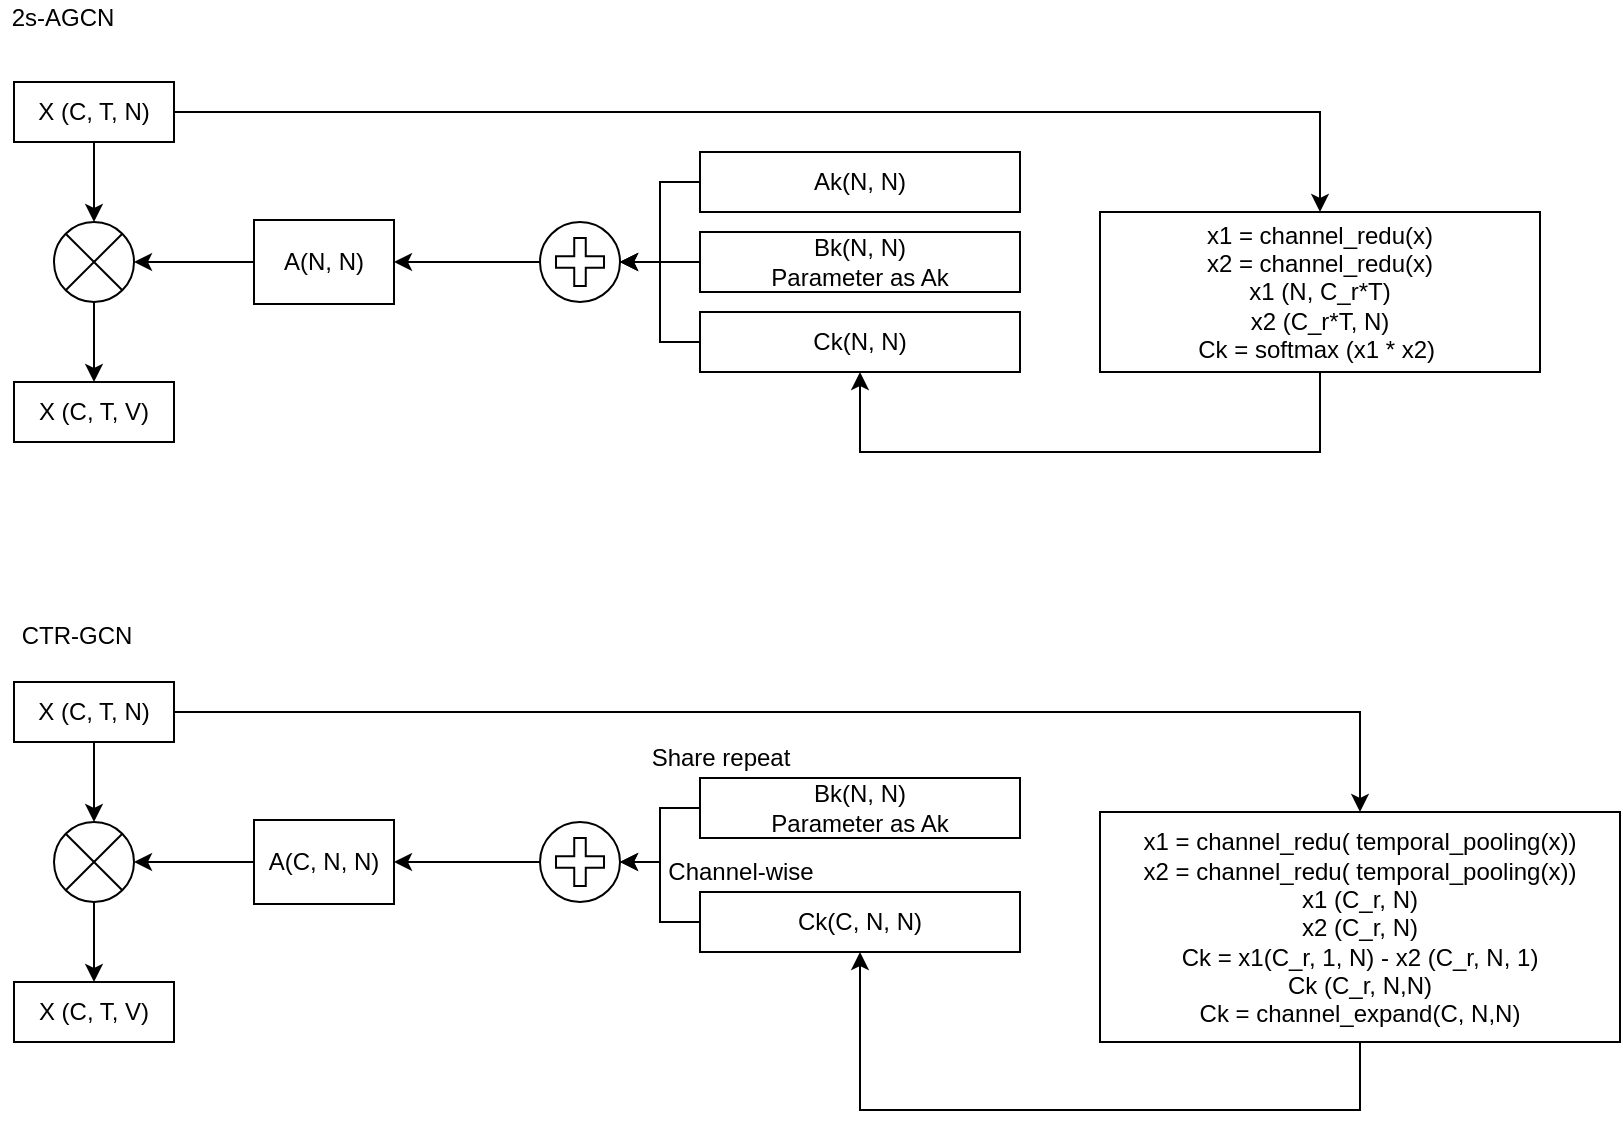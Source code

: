 <mxfile version="13.7.3" type="device"><diagram id="-3yQE9TmxoKURzxjGBK2" name="A"><mxGraphModel dx="839" dy="276" grid="0" gridSize="10" guides="1" tooltips="1" connect="1" arrows="1" fold="1" page="0" pageScale="1" pageWidth="827" pageHeight="1169" math="0" shadow="0"><root><mxCell id="DhlSrfKREHPqg7pEa1cP-0"/><mxCell id="DhlSrfKREHPqg7pEa1cP-1" parent="DhlSrfKREHPqg7pEa1cP-0"/><mxCell id="KQULaSGM8hpG1zYeHxZm-4" style="edgeStyle=orthogonalEdgeStyle;rounded=0;orthogonalLoop=1;jettySize=auto;html=1;entryX=0.5;entryY=0;entryDx=0;entryDy=0;" edge="1" parent="DhlSrfKREHPqg7pEa1cP-1" source="KQULaSGM8hpG1zYeHxZm-0" target="KQULaSGM8hpG1zYeHxZm-3"><mxGeometry relative="1" as="geometry"/></mxCell><mxCell id="KQULaSGM8hpG1zYeHxZm-0" value="" style="verticalLabelPosition=bottom;verticalAlign=top;html=1;shape=mxgraph.flowchart.or;" vertex="1" parent="DhlSrfKREHPqg7pEa1cP-1"><mxGeometry x="-23" y="360" width="40" height="40" as="geometry"/></mxCell><mxCell id="KQULaSGM8hpG1zYeHxZm-2" style="edgeStyle=orthogonalEdgeStyle;rounded=0;orthogonalLoop=1;jettySize=auto;html=1;" edge="1" parent="DhlSrfKREHPqg7pEa1cP-1" source="KQULaSGM8hpG1zYeHxZm-1" target="KQULaSGM8hpG1zYeHxZm-0"><mxGeometry relative="1" as="geometry"/></mxCell><mxCell id="KQULaSGM8hpG1zYeHxZm-14" style="edgeStyle=orthogonalEdgeStyle;rounded=0;orthogonalLoop=1;jettySize=auto;html=1;entryX=0.5;entryY=0;entryDx=0;entryDy=0;" edge="1" parent="DhlSrfKREHPqg7pEa1cP-1" source="KQULaSGM8hpG1zYeHxZm-1" target="KQULaSGM8hpG1zYeHxZm-13"><mxGeometry relative="1" as="geometry"/></mxCell><mxCell id="KQULaSGM8hpG1zYeHxZm-1" value="X (C, T, N)" style="rounded=0;whiteSpace=wrap;html=1;" vertex="1" parent="DhlSrfKREHPqg7pEa1cP-1"><mxGeometry x="-43" y="290" width="80" height="30" as="geometry"/></mxCell><mxCell id="KQULaSGM8hpG1zYeHxZm-3" value="X (C, T, V)" style="rounded=0;whiteSpace=wrap;html=1;" vertex="1" parent="DhlSrfKREHPqg7pEa1cP-1"><mxGeometry x="-43" y="440" width="80" height="30" as="geometry"/></mxCell><mxCell id="KQULaSGM8hpG1zYeHxZm-9" style="edgeStyle=orthogonalEdgeStyle;rounded=0;orthogonalLoop=1;jettySize=auto;html=1;entryX=1;entryY=0.5;entryDx=0;entryDy=0;" edge="1" parent="DhlSrfKREHPqg7pEa1cP-1" source="KQULaSGM8hpG1zYeHxZm-5" target="KQULaSGM8hpG1zYeHxZm-8"><mxGeometry relative="1" as="geometry"/></mxCell><mxCell id="KQULaSGM8hpG1zYeHxZm-5" value="Ak(N, N)" style="rounded=0;whiteSpace=wrap;html=1;" vertex="1" parent="DhlSrfKREHPqg7pEa1cP-1"><mxGeometry x="300" y="325" width="160" height="30" as="geometry"/></mxCell><mxCell id="KQULaSGM8hpG1zYeHxZm-10" style="edgeStyle=orthogonalEdgeStyle;rounded=0;orthogonalLoop=1;jettySize=auto;html=1;" edge="1" parent="DhlSrfKREHPqg7pEa1cP-1" source="KQULaSGM8hpG1zYeHxZm-6"><mxGeometry relative="1" as="geometry"><mxPoint x="260" y="380" as="targetPoint"/></mxGeometry></mxCell><mxCell id="KQULaSGM8hpG1zYeHxZm-6" value="Bk(N, N) &lt;br&gt;Parameter as Ak" style="rounded=0;whiteSpace=wrap;html=1;" vertex="1" parent="DhlSrfKREHPqg7pEa1cP-1"><mxGeometry x="300" y="365" width="160" height="30" as="geometry"/></mxCell><mxCell id="KQULaSGM8hpG1zYeHxZm-11" style="edgeStyle=orthogonalEdgeStyle;rounded=0;orthogonalLoop=1;jettySize=auto;html=1;entryX=1;entryY=0.5;entryDx=0;entryDy=0;" edge="1" parent="DhlSrfKREHPqg7pEa1cP-1" source="KQULaSGM8hpG1zYeHxZm-7" target="KQULaSGM8hpG1zYeHxZm-8"><mxGeometry relative="1" as="geometry"/></mxCell><mxCell id="KQULaSGM8hpG1zYeHxZm-7" value="Ck(N, N)" style="rounded=0;whiteSpace=wrap;html=1;" vertex="1" parent="DhlSrfKREHPqg7pEa1cP-1"><mxGeometry x="300" y="405" width="160" height="30" as="geometry"/></mxCell><mxCell id="KQULaSGM8hpG1zYeHxZm-12" style="edgeStyle=orthogonalEdgeStyle;rounded=0;orthogonalLoop=1;jettySize=auto;html=1;entryX=1;entryY=0.5;entryDx=0;entryDy=0;entryPerimeter=0;" edge="1" parent="DhlSrfKREHPqg7pEa1cP-1" source="KQULaSGM8hpG1zYeHxZm-34" target="KQULaSGM8hpG1zYeHxZm-0"><mxGeometry relative="1" as="geometry"/></mxCell><mxCell id="KQULaSGM8hpG1zYeHxZm-8" value="" style="shape=mxgraph.bpmn.shape;html=1;verticalLabelPosition=bottom;labelBackgroundColor=#ffffff;verticalAlign=top;align=center;perimeter=ellipsePerimeter;outlineConnect=0;outline=standard;symbol=parallelMultiple;" vertex="1" parent="DhlSrfKREHPqg7pEa1cP-1"><mxGeometry x="220" y="360" width="40" height="40" as="geometry"/></mxCell><mxCell id="KQULaSGM8hpG1zYeHxZm-15" style="edgeStyle=orthogonalEdgeStyle;rounded=0;orthogonalLoop=1;jettySize=auto;html=1;entryX=0.5;entryY=1;entryDx=0;entryDy=0;" edge="1" parent="DhlSrfKREHPqg7pEa1cP-1" source="KQULaSGM8hpG1zYeHxZm-13" target="KQULaSGM8hpG1zYeHxZm-7"><mxGeometry relative="1" as="geometry"><Array as="points"><mxPoint x="610" y="475"/><mxPoint x="380" y="475"/></Array></mxGeometry></mxCell><mxCell id="KQULaSGM8hpG1zYeHxZm-13" value="x1 = channel_redu(x)&lt;br&gt;x2 = channel_redu(x)&lt;br&gt;x1 (N, C_r*T)&lt;br&gt;x2 (C_r*T, N)&lt;br&gt;Ck = softmax (x1 * x2)&amp;nbsp;" style="rounded=0;whiteSpace=wrap;html=1;" vertex="1" parent="DhlSrfKREHPqg7pEa1cP-1"><mxGeometry x="500" y="355" width="220" height="80" as="geometry"/></mxCell><mxCell id="KQULaSGM8hpG1zYeHxZm-34" value="A(N, N)" style="rounded=0;whiteSpace=wrap;html=1;" vertex="1" parent="DhlSrfKREHPqg7pEa1cP-1"><mxGeometry x="77" y="359" width="70" height="42" as="geometry"/></mxCell><mxCell id="KQULaSGM8hpG1zYeHxZm-35" style="edgeStyle=orthogonalEdgeStyle;rounded=0;orthogonalLoop=1;jettySize=auto;html=1;entryX=1;entryY=0.5;entryDx=0;entryDy=0;entryPerimeter=0;" edge="1" parent="DhlSrfKREHPqg7pEa1cP-1" source="KQULaSGM8hpG1zYeHxZm-8" target="KQULaSGM8hpG1zYeHxZm-34"><mxGeometry relative="1" as="geometry"><mxPoint x="220" y="380" as="sourcePoint"/><mxPoint x="17" y="380" as="targetPoint"/></mxGeometry></mxCell><mxCell id="KQULaSGM8hpG1zYeHxZm-36" style="edgeStyle=orthogonalEdgeStyle;rounded=0;orthogonalLoop=1;jettySize=auto;html=1;entryX=0.5;entryY=0;entryDx=0;entryDy=0;" edge="1" parent="DhlSrfKREHPqg7pEa1cP-1" source="KQULaSGM8hpG1zYeHxZm-37" target="KQULaSGM8hpG1zYeHxZm-41"><mxGeometry relative="1" as="geometry"/></mxCell><mxCell id="KQULaSGM8hpG1zYeHxZm-37" value="" style="verticalLabelPosition=bottom;verticalAlign=top;html=1;shape=mxgraph.flowchart.or;" vertex="1" parent="DhlSrfKREHPqg7pEa1cP-1"><mxGeometry x="-23" y="660" width="40" height="40" as="geometry"/></mxCell><mxCell id="KQULaSGM8hpG1zYeHxZm-38" style="edgeStyle=orthogonalEdgeStyle;rounded=0;orthogonalLoop=1;jettySize=auto;html=1;" edge="1" parent="DhlSrfKREHPqg7pEa1cP-1" source="KQULaSGM8hpG1zYeHxZm-40" target="KQULaSGM8hpG1zYeHxZm-37"><mxGeometry relative="1" as="geometry"/></mxCell><mxCell id="KQULaSGM8hpG1zYeHxZm-39" style="edgeStyle=orthogonalEdgeStyle;rounded=0;orthogonalLoop=1;jettySize=auto;html=1;entryX=0.5;entryY=0;entryDx=0;entryDy=0;" edge="1" parent="DhlSrfKREHPqg7pEa1cP-1" source="KQULaSGM8hpG1zYeHxZm-40" target="KQULaSGM8hpG1zYeHxZm-51"><mxGeometry relative="1" as="geometry"/></mxCell><mxCell id="KQULaSGM8hpG1zYeHxZm-40" value="X (C, T, N)" style="rounded=0;whiteSpace=wrap;html=1;" vertex="1" parent="DhlSrfKREHPqg7pEa1cP-1"><mxGeometry x="-43" y="590" width="80" height="30" as="geometry"/></mxCell><mxCell id="KQULaSGM8hpG1zYeHxZm-41" value="X (C, T, V)" style="rounded=0;whiteSpace=wrap;html=1;" vertex="1" parent="DhlSrfKREHPqg7pEa1cP-1"><mxGeometry x="-43" y="740" width="80" height="30" as="geometry"/></mxCell><mxCell id="KQULaSGM8hpG1zYeHxZm-44" style="edgeStyle=orthogonalEdgeStyle;rounded=0;orthogonalLoop=1;jettySize=auto;html=1;" edge="1" parent="DhlSrfKREHPqg7pEa1cP-1" source="KQULaSGM8hpG1zYeHxZm-45"><mxGeometry relative="1" as="geometry"><mxPoint x="260" y="680" as="targetPoint"/><Array as="points"><mxPoint x="280" y="653"/><mxPoint x="280" y="680"/></Array></mxGeometry></mxCell><mxCell id="KQULaSGM8hpG1zYeHxZm-45" value="Bk(N, N) &lt;br&gt;Parameter as Ak" style="rounded=0;whiteSpace=wrap;html=1;" vertex="1" parent="DhlSrfKREHPqg7pEa1cP-1"><mxGeometry x="300" y="638" width="160" height="30" as="geometry"/></mxCell><mxCell id="KQULaSGM8hpG1zYeHxZm-46" style="edgeStyle=orthogonalEdgeStyle;rounded=0;orthogonalLoop=1;jettySize=auto;html=1;entryX=1;entryY=0.5;entryDx=0;entryDy=0;" edge="1" parent="DhlSrfKREHPqg7pEa1cP-1" source="KQULaSGM8hpG1zYeHxZm-47" target="KQULaSGM8hpG1zYeHxZm-49"><mxGeometry relative="1" as="geometry"/></mxCell><mxCell id="KQULaSGM8hpG1zYeHxZm-47" value="Ck(C, N, N)" style="rounded=0;whiteSpace=wrap;html=1;" vertex="1" parent="DhlSrfKREHPqg7pEa1cP-1"><mxGeometry x="300" y="695" width="160" height="30" as="geometry"/></mxCell><mxCell id="KQULaSGM8hpG1zYeHxZm-48" style="edgeStyle=orthogonalEdgeStyle;rounded=0;orthogonalLoop=1;jettySize=auto;html=1;entryX=1;entryY=0.5;entryDx=0;entryDy=0;entryPerimeter=0;" edge="1" parent="DhlSrfKREHPqg7pEa1cP-1" source="KQULaSGM8hpG1zYeHxZm-52" target="KQULaSGM8hpG1zYeHxZm-37"><mxGeometry relative="1" as="geometry"/></mxCell><mxCell id="KQULaSGM8hpG1zYeHxZm-49" value="" style="shape=mxgraph.bpmn.shape;html=1;verticalLabelPosition=bottom;labelBackgroundColor=#ffffff;verticalAlign=top;align=center;perimeter=ellipsePerimeter;outlineConnect=0;outline=standard;symbol=parallelMultiple;" vertex="1" parent="DhlSrfKREHPqg7pEa1cP-1"><mxGeometry x="220" y="660" width="40" height="40" as="geometry"/></mxCell><mxCell id="KQULaSGM8hpG1zYeHxZm-50" style="edgeStyle=orthogonalEdgeStyle;rounded=0;orthogonalLoop=1;jettySize=auto;html=1;entryX=0.5;entryY=1;entryDx=0;entryDy=0;exitX=0.5;exitY=1;exitDx=0;exitDy=0;" edge="1" parent="DhlSrfKREHPqg7pEa1cP-1" source="KQULaSGM8hpG1zYeHxZm-51" target="KQULaSGM8hpG1zYeHxZm-47"><mxGeometry relative="1" as="geometry"><Array as="points"><mxPoint x="630" y="804"/><mxPoint x="380" y="804"/></Array></mxGeometry></mxCell><mxCell id="KQULaSGM8hpG1zYeHxZm-51" value="x1 = channel_redu( temporal_pooling(x))&lt;br&gt;x2 = channel_redu( temporal_pooling(x))&lt;br&gt;x1 (C_r, N)&lt;br&gt;x2 (C_r, N)&lt;br&gt;Ck = x1(C_r, 1, N) - x2 (C_r, N, 1)&lt;br&gt;Ck (C_r, N,N)&lt;br&gt;Ck = channel_expand(C, N,N)&lt;br&gt;" style="rounded=0;whiteSpace=wrap;html=1;" vertex="1" parent="DhlSrfKREHPqg7pEa1cP-1"><mxGeometry x="500" y="655" width="260" height="115" as="geometry"/></mxCell><mxCell id="KQULaSGM8hpG1zYeHxZm-52" value="A(C, N, N)" style="rounded=0;whiteSpace=wrap;html=1;" vertex="1" parent="DhlSrfKREHPqg7pEa1cP-1"><mxGeometry x="77" y="659" width="70" height="42" as="geometry"/></mxCell><mxCell id="KQULaSGM8hpG1zYeHxZm-53" style="edgeStyle=orthogonalEdgeStyle;rounded=0;orthogonalLoop=1;jettySize=auto;html=1;entryX=1;entryY=0.5;entryDx=0;entryDy=0;entryPerimeter=0;" edge="1" parent="DhlSrfKREHPqg7pEa1cP-1" source="KQULaSGM8hpG1zYeHxZm-49" target="KQULaSGM8hpG1zYeHxZm-52"><mxGeometry relative="1" as="geometry"><mxPoint x="220" y="680" as="sourcePoint"/><mxPoint x="17" y="680" as="targetPoint"/></mxGeometry></mxCell><mxCell id="KQULaSGM8hpG1zYeHxZm-54" value="Share repeat" style="text;html=1;align=center;verticalAlign=middle;resizable=0;points=[];autosize=1;" vertex="1" parent="DhlSrfKREHPqg7pEa1cP-1"><mxGeometry x="270" y="618" width="80" height="20" as="geometry"/></mxCell><mxCell id="KQULaSGM8hpG1zYeHxZm-55" value="Channel-wise" style="text;html=1;align=center;verticalAlign=middle;resizable=0;points=[];autosize=1;" vertex="1" parent="DhlSrfKREHPqg7pEa1cP-1"><mxGeometry x="275" y="675" width="90" height="20" as="geometry"/></mxCell><mxCell id="KQULaSGM8hpG1zYeHxZm-57" value="2s-AGCN" style="text;html=1;align=center;verticalAlign=middle;resizable=0;points=[];autosize=1;" vertex="1" parent="DhlSrfKREHPqg7pEa1cP-1"><mxGeometry x="-50" y="249" width="61" height="18" as="geometry"/></mxCell><mxCell id="KQULaSGM8hpG1zYeHxZm-58" value="CTR-GCN" style="text;html=1;align=center;verticalAlign=middle;resizable=0;points=[];autosize=1;" vertex="1" parent="DhlSrfKREHPqg7pEa1cP-1"><mxGeometry x="-45" y="558" width="65" height="18" as="geometry"/></mxCell></root></mxGraphModel></diagram></mxfile>